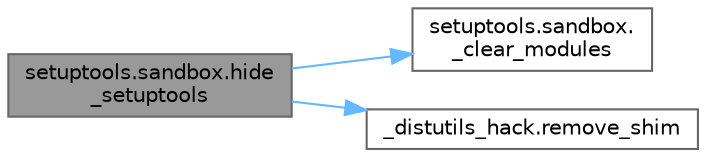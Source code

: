 digraph "setuptools.sandbox.hide_setuptools"
{
 // LATEX_PDF_SIZE
  bgcolor="transparent";
  edge [fontname=Helvetica,fontsize=10,labelfontname=Helvetica,labelfontsize=10];
  node [fontname=Helvetica,fontsize=10,shape=box,height=0.2,width=0.4];
  rankdir="LR";
  Node1 [id="Node000001",label="setuptools.sandbox.hide\l_setuptools",height=0.2,width=0.4,color="gray40", fillcolor="grey60", style="filled", fontcolor="black",tooltip=" "];
  Node1 -> Node2 [id="edge1_Node000001_Node000002",color="steelblue1",style="solid",tooltip=" "];
  Node2 [id="Node000002",label="setuptools.sandbox.\l_clear_modules",height=0.2,width=0.4,color="grey40", fillcolor="white", style="filled",URL="$namespacesetuptools_1_1sandbox.html#a643f2aae05bdb3af1a073416aa4436e4",tooltip=" "];
  Node1 -> Node3 [id="edge2_Node000001_Node000003",color="steelblue1",style="solid",tooltip=" "];
  Node3 [id="Node000003",label="_distutils_hack.remove_shim",height=0.2,width=0.4,color="grey40", fillcolor="white", style="filled",URL="$namespace__distutils__hack.html#aeae986458f97ec3e8d59021d28be6958",tooltip=" "];
}
